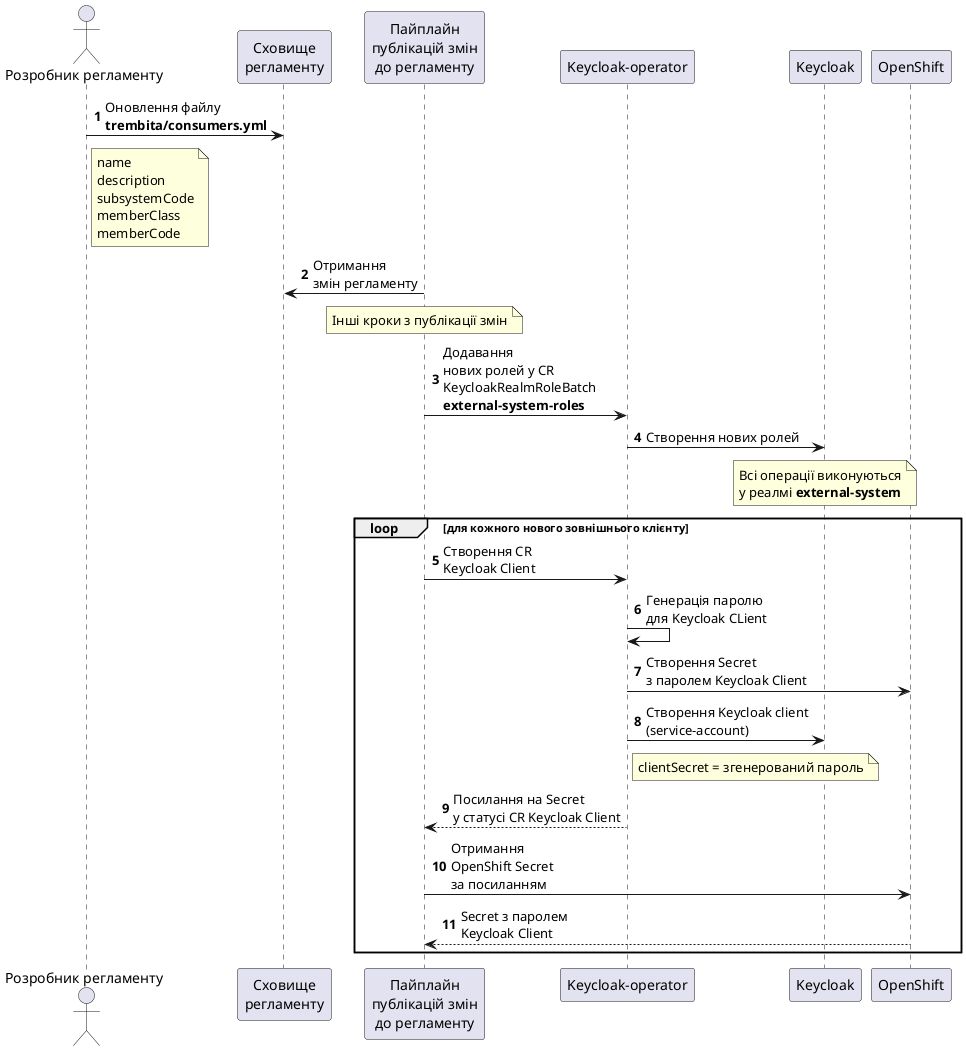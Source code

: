 @startuml

actor "Розробник регламенту" as dev
participant "Сховище\nрегламенту" as gerrit
participant "Пайплайн\nпублікацій змін\nдо регламенту" as pipe
participant "Keycloak-operator" as keycloak_operator
participant "Keycloak" as keycloak
participant "OpenShift" as openshift

autonumber

dev -> gerrit : Оновлення файлу\n**trembita/consumers.yml**
note right of dev
name
description
subsystemCode
memberClass
memberCode
end note
pipe -> gerrit : Отримання\nзмін регламенту
note over pipe : Інші кроки з публікації змін
pipe -> keycloak_operator : Додавання\nнових ролей у CR\nKeycloakRealmRoleBatch\n**external-system-roles**
keycloak_operator -> keycloak : Створення нових ролей
note over of keycloak
Всі операції виконуються
у реалмі **external-system**
end note
loop для кожного нового зовнішнього клієнту
pipe -> keycloak_operator : Створення CR\nKeycloak Client
keycloak_operator -> keycloak_operator : Генерація паролю\nдля Keycloak CLient
keycloak_operator -> openshift : Створення Secret\nз паролем Keycloak Client
keycloak_operator -> keycloak : Створення Keycloak client\n(service-account)
note right of keycloak_operator
clientSecret = згенерований пароль
end note
keycloak_operator --> pipe: Посилання на Secret\nу статусі CR Keycloak Client
pipe -> openshift: Отримання\nOpenShift Secret\nза посиланням
openshift --> pipe: Secret з паролем\nKeycloak Client
end

@enduml